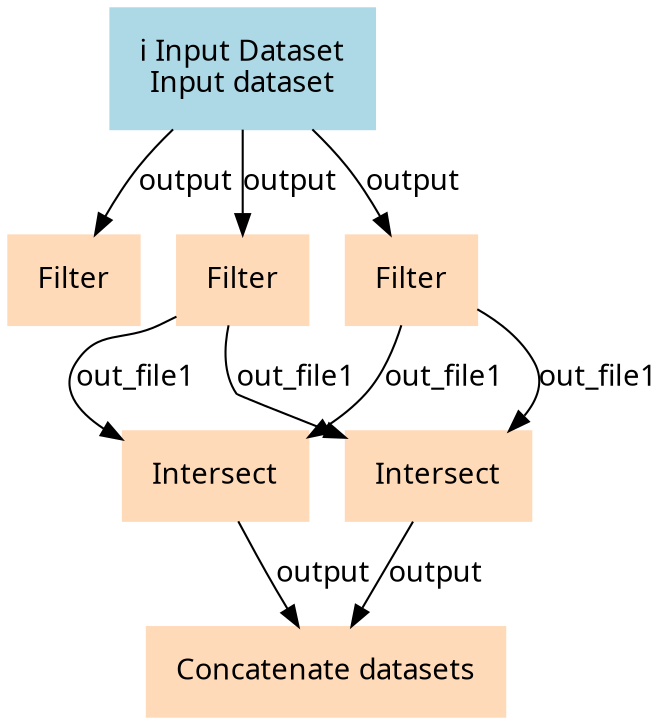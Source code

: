 digraph main {
  node [fontname="Atkinson Hyperlegible", shape=box, color=white,style=filled,color=peachpuff,margin="0.2,0.2"];
  edge [fontname="Atkinson Hyperlegible"];
  0[color=lightblue,label="ℹ️ Input Dataset\nInput dataset"]
  1[label="Filter"]
  0 -> 1 [label="output"]
  2[label="Filter"]
  0 -> 2 [label="output"]
  3[label="Filter"]
  0 -> 3 [label="output"]
  4[label="Intersect"]
  2 -> 4 [label="out_file1"]
  3 -> 4 [label="out_file1"]
  5[label="Intersect"]
  3 -> 5 [label="out_file1"]
  2 -> 5 [label="out_file1"]
  6[label="Concatenate datasets"]
  5 -> 6 [label="output"]
  4 -> 6 [label="output"]
}